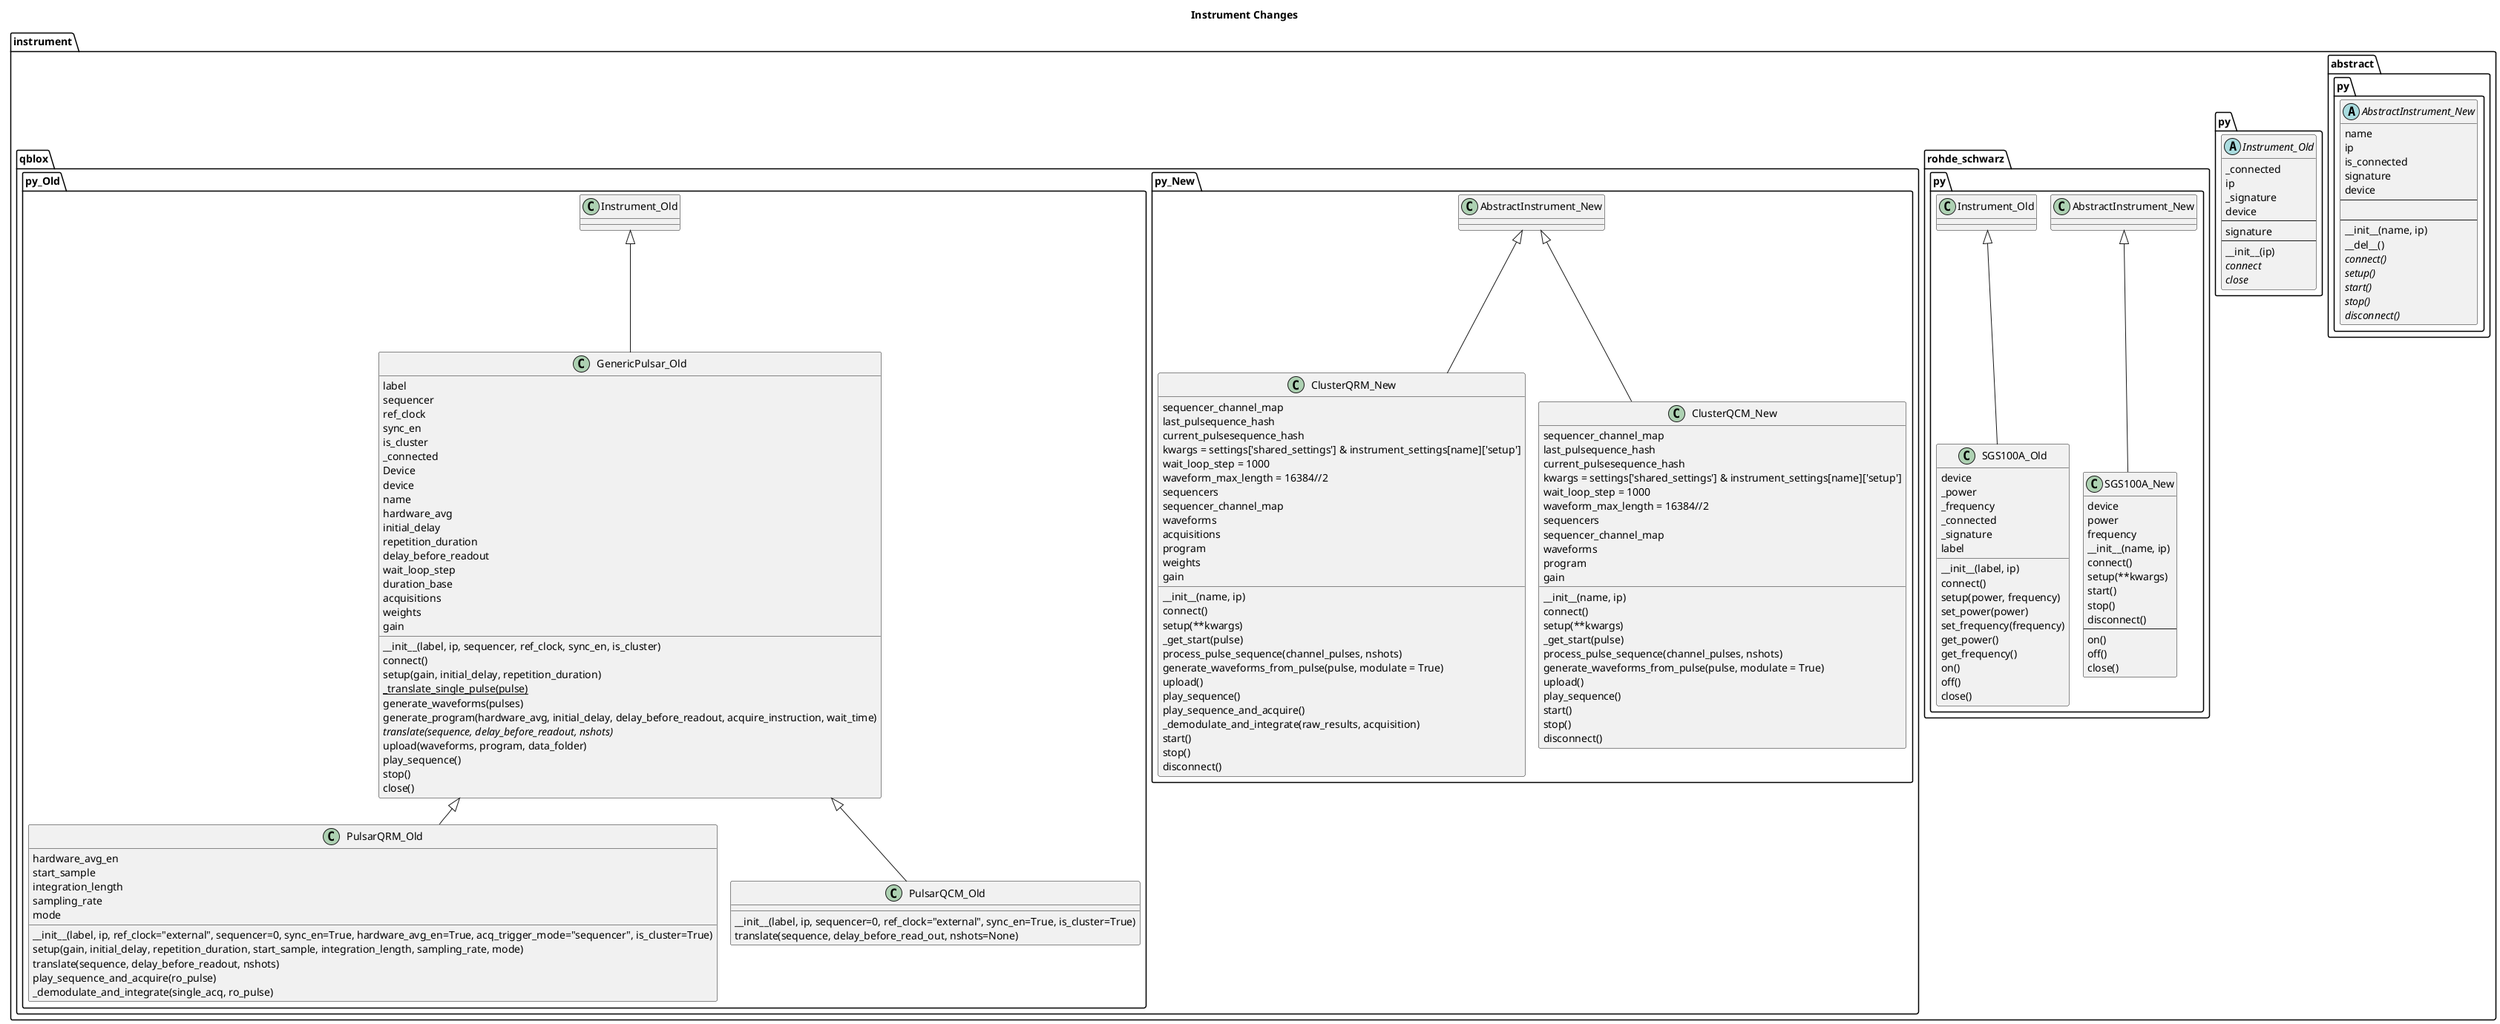 @startuml Instrument_changes
!pragma layout smetana
title Instrument Changes
package instrument {
    package abstract.py {
        abstract class AbstractInstrument_New{
            name
            ip
            is_connected
            signature
            device
            --

            --
            __init__(name, ip)
            __del__()
            {abstract} connect()
            {abstract} setup()
            {abstract} start()
            {abstract} stop()
            {abstract} disconnect()
        }
    }
    package instrument.py {
        abstract class Instrument_Old{
            _connected
            ip
            _signature
            device
            --
            signature
            --
            __init__(ip)
            {abstract} connect
            {abstract} close
        }
    }
    package rohde_schwarz.py {
        class SGS100A_New extends AbstractInstrument_New{
            device
            power
            frequency
            __init__(name, ip)
            connect()
            setup(**kwargs)
            start()
            stop()
            disconnect()
            --
            on()
            off()
            close()
        }
        class SGS100A_Old extends Instrument_Old{
            device
            _power
            _frequency
            _connected
            _signature
            label
            __init__(label, ip)
            connect()
            setup(power, frequency)
            set_power(power)
            set_frequency(frequency)
            get_power()
            get_frequency()
            on()
            off()
            close()
        }
    }
    package qblox.py_New {
        class ClusterQRM_New extends AbstractInstrument_New{
            sequencer_channel_map
            last_pulsequence_hash
            current_pulsesequence_hash
            kwargs = settings['shared_settings'] & instrument_settings[name]['setup']
            wait_loop_step = 1000
            waveform_max_length = 16384//2
            sequencers
            sequencer_channel_map
            waveforms
            acquisitions
            program
            weights
            gain
            __init__(name, ip)
            connect()
            setup(**kwargs)
            _get_start(pulse)
            process_pulse_sequence(channel_pulses, nshots)
            generate_waveforms_from_pulse(pulse, modulate = True)
            upload()
            play_sequence()
            play_sequence_and_acquire()
            _demodulate_and_integrate(raw_results, acquisition)
            start()
            stop()
            disconnect()
        }
        class ClusterQCM_New extends AbstractInstrument_New{
            sequencer_channel_map
            last_pulsequence_hash
            current_pulsesequence_hash
            kwargs = settings['shared_settings'] & instrument_settings[name]['setup']
            wait_loop_step = 1000
            waveform_max_length = 16384//2
            sequencers
            sequencer_channel_map
            waveforms
            program
            gain
            __init__(name, ip)
            connect()
            setup(**kwargs)
            _get_start(pulse)
            process_pulse_sequence(channel_pulses, nshots)
            generate_waveforms_from_pulse(pulse, modulate = True)
            upload()
            play_sequence()
            start()
            stop()
            disconnect()
        }
    }
    package qblox.py_Old {
        class GenericPulsar_Old extends Instrument_Old{
            label
            sequencer
            ref_clock
            sync_en
            is_cluster
            _connected
            Device
            device
            name
            hardware_avg
            initial_delay
            repetition_duration
            delay_before_readout
            wait_loop_step
            duration_base
            acquisitions
            weights
            gain
            __init__(label, ip, sequencer, ref_clock, sync_en, is_cluster)
            connect()
            setup(gain, initial_delay, repetition_duration)
            {static} _translate_single_pulse(pulse)
            generate_waveforms(pulses)
            generate_program(hardware_avg, initial_delay, delay_before_readout, acquire_instruction, wait_time)
            {abstract} translate(sequence, delay_before_readout, nshots)
            upload(waveforms, program, data_folder)
            play_sequence()
            stop()
            close()
        }
        class PulsarQRM_Old extends GenericPulsar_Old{
            hardware_avg_en
            start_sample
            integration_length
            sampling_rate
            mode
            __init__(label, ip, ref_clock="external", sequencer=0, sync_en=True, hardware_avg_en=True, acq_trigger_mode="sequencer", is_cluster=True)
            setup(gain, initial_delay, repetition_duration, start_sample, integration_length, sampling_rate, mode)
            translate(sequence, delay_before_readout, nshots)
            play_sequence_and_acquire(ro_pulse)
            _demodulate_and_integrate(single_acq, ro_pulse)
        }   
        class PulsarQCM_Old extends GenericPulsar_Old{
            __init__(label, ip, sequencer=0, ref_clock="external", sync_en=True, is_cluster=True)
            translate(sequence, delay_before_read_out, nshots=None)
        }
    }
}


'hide members

@enduml